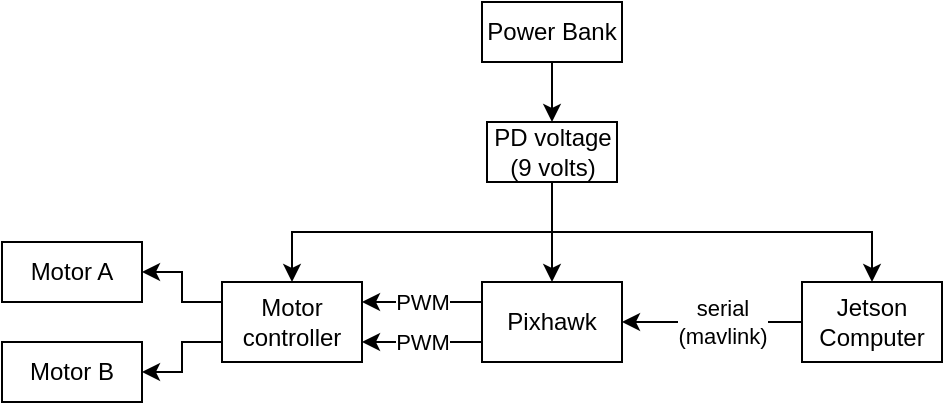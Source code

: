 <mxfile version="20.2.3" type="device"><diagram id="_Gi0OZtWfn4fuSM_ZZYW" name="overview"><mxGraphModel dx="593" dy="368" grid="1" gridSize="10" guides="1" tooltips="1" connect="1" arrows="1" fold="1" page="1" pageScale="1" pageWidth="1100" pageHeight="850" math="0" shadow="0"><root><mxCell id="0"/><mxCell id="1" parent="0"/><mxCell id="lWAj96Npts_Hkw9bGxiM-5" style="edgeStyle=orthogonalEdgeStyle;rounded=0;orthogonalLoop=1;jettySize=auto;html=1;exitX=1;exitY=0.5;exitDx=0;exitDy=0;entryX=0;entryY=0.25;entryDx=0;entryDy=0;startArrow=classic;startFill=1;endArrow=none;endFill=0;" edge="1" parent="1" source="lWAj96Npts_Hkw9bGxiM-1" target="lWAj96Npts_Hkw9bGxiM-4"><mxGeometry relative="1" as="geometry"/></mxCell><mxCell id="lWAj96Npts_Hkw9bGxiM-1" value="Motor A" style="rounded=0;whiteSpace=wrap;html=1;" vertex="1" parent="1"><mxGeometry x="110" y="320" width="70" height="30" as="geometry"/></mxCell><mxCell id="lWAj96Npts_Hkw9bGxiM-6" style="edgeStyle=orthogonalEdgeStyle;rounded=0;orthogonalLoop=1;jettySize=auto;html=1;exitX=1;exitY=0.5;exitDx=0;exitDy=0;entryX=0;entryY=0.75;entryDx=0;entryDy=0;startArrow=classic;startFill=1;endArrow=none;endFill=0;" edge="1" parent="1" source="lWAj96Npts_Hkw9bGxiM-3" target="lWAj96Npts_Hkw9bGxiM-4"><mxGeometry relative="1" as="geometry"/></mxCell><mxCell id="lWAj96Npts_Hkw9bGxiM-3" value="Motor B" style="rounded=0;whiteSpace=wrap;html=1;" vertex="1" parent="1"><mxGeometry x="110" y="370" width="70" height="30" as="geometry"/></mxCell><mxCell id="lWAj96Npts_Hkw9bGxiM-4" value="Motor controller" style="rounded=0;whiteSpace=wrap;html=1;" vertex="1" parent="1"><mxGeometry x="220" y="340" width="70" height="40" as="geometry"/></mxCell><mxCell id="lWAj96Npts_Hkw9bGxiM-8" style="edgeStyle=orthogonalEdgeStyle;rounded=0;orthogonalLoop=1;jettySize=auto;html=1;exitX=0;exitY=0.25;exitDx=0;exitDy=0;entryX=1;entryY=0.25;entryDx=0;entryDy=0;" edge="1" parent="1" source="lWAj96Npts_Hkw9bGxiM-7" target="lWAj96Npts_Hkw9bGxiM-4"><mxGeometry relative="1" as="geometry"/></mxCell><mxCell id="lWAj96Npts_Hkw9bGxiM-10" value="PWM" style="edgeLabel;html=1;align=center;verticalAlign=middle;resizable=0;points=[];" vertex="1" connectable="0" parent="lWAj96Npts_Hkw9bGxiM-8"><mxGeometry x="0.101" relative="1" as="geometry"><mxPoint x="3" as="offset"/></mxGeometry></mxCell><mxCell id="lWAj96Npts_Hkw9bGxiM-9" style="edgeStyle=orthogonalEdgeStyle;rounded=0;orthogonalLoop=1;jettySize=auto;html=1;exitX=0;exitY=0.75;exitDx=0;exitDy=0;entryX=1;entryY=0.75;entryDx=0;entryDy=0;" edge="1" parent="1" source="lWAj96Npts_Hkw9bGxiM-7" target="lWAj96Npts_Hkw9bGxiM-4"><mxGeometry relative="1" as="geometry"/></mxCell><mxCell id="lWAj96Npts_Hkw9bGxiM-11" value="PWM" style="edgeLabel;html=1;align=center;verticalAlign=middle;resizable=0;points=[];" vertex="1" connectable="0" parent="lWAj96Npts_Hkw9bGxiM-9"><mxGeometry x="-0.135" relative="1" as="geometry"><mxPoint x="-4" as="offset"/></mxGeometry></mxCell><mxCell id="lWAj96Npts_Hkw9bGxiM-7" value="Pixhawk" style="rounded=0;whiteSpace=wrap;html=1;" vertex="1" parent="1"><mxGeometry x="350" y="340" width="70" height="40" as="geometry"/></mxCell><mxCell id="lWAj96Npts_Hkw9bGxiM-13" style="edgeStyle=orthogonalEdgeStyle;rounded=0;orthogonalLoop=1;jettySize=auto;html=1;exitX=0;exitY=0.5;exitDx=0;exitDy=0;entryX=1;entryY=0.5;entryDx=0;entryDy=0;" edge="1" parent="1" source="lWAj96Npts_Hkw9bGxiM-12" target="lWAj96Npts_Hkw9bGxiM-7"><mxGeometry relative="1" as="geometry"/></mxCell><mxCell id="lWAj96Npts_Hkw9bGxiM-14" value="serial&lt;br&gt;(mavlink)" style="edgeLabel;html=1;align=center;verticalAlign=middle;resizable=0;points=[];" vertex="1" connectable="0" parent="lWAj96Npts_Hkw9bGxiM-13"><mxGeometry x="-0.284" relative="1" as="geometry"><mxPoint x="-8" as="offset"/></mxGeometry></mxCell><mxCell id="lWAj96Npts_Hkw9bGxiM-12" value="Jetson Computer" style="rounded=0;whiteSpace=wrap;html=1;" vertex="1" parent="1"><mxGeometry x="510" y="340" width="70" height="40" as="geometry"/></mxCell><mxCell id="lWAj96Npts_Hkw9bGxiM-17" style="edgeStyle=orthogonalEdgeStyle;rounded=0;orthogonalLoop=1;jettySize=auto;html=1;exitX=0.5;exitY=1;exitDx=0;exitDy=0;entryX=0.5;entryY=0;entryDx=0;entryDy=0;startArrow=none;startFill=0;endArrow=classic;endFill=1;" edge="1" parent="1" source="lWAj96Npts_Hkw9bGxiM-15" target="lWAj96Npts_Hkw9bGxiM-16"><mxGeometry relative="1" as="geometry"/></mxCell><mxCell id="lWAj96Npts_Hkw9bGxiM-15" value="Power Bank" style="rounded=0;whiteSpace=wrap;html=1;" vertex="1" parent="1"><mxGeometry x="350" y="200" width="70" height="30" as="geometry"/></mxCell><mxCell id="lWAj96Npts_Hkw9bGxiM-18" style="edgeStyle=orthogonalEdgeStyle;rounded=0;orthogonalLoop=1;jettySize=auto;html=1;exitX=0.5;exitY=1;exitDx=0;exitDy=0;entryX=0.5;entryY=0;entryDx=0;entryDy=0;startArrow=none;startFill=0;endArrow=classic;endFill=1;" edge="1" parent="1" source="lWAj96Npts_Hkw9bGxiM-16" target="lWAj96Npts_Hkw9bGxiM-4"><mxGeometry relative="1" as="geometry"/></mxCell><mxCell id="lWAj96Npts_Hkw9bGxiM-19" style="edgeStyle=orthogonalEdgeStyle;rounded=0;orthogonalLoop=1;jettySize=auto;html=1;exitX=0.5;exitY=1;exitDx=0;exitDy=0;entryX=0.5;entryY=0;entryDx=0;entryDy=0;startArrow=none;startFill=0;endArrow=classic;endFill=1;" edge="1" parent="1" source="lWAj96Npts_Hkw9bGxiM-16" target="lWAj96Npts_Hkw9bGxiM-7"><mxGeometry relative="1" as="geometry"/></mxCell><mxCell id="lWAj96Npts_Hkw9bGxiM-20" style="edgeStyle=orthogonalEdgeStyle;rounded=0;orthogonalLoop=1;jettySize=auto;html=1;exitX=0.5;exitY=1;exitDx=0;exitDy=0;entryX=0.5;entryY=0;entryDx=0;entryDy=0;startArrow=none;startFill=0;endArrow=classic;endFill=1;" edge="1" parent="1" source="lWAj96Npts_Hkw9bGxiM-16" target="lWAj96Npts_Hkw9bGxiM-12"><mxGeometry relative="1" as="geometry"/></mxCell><mxCell id="lWAj96Npts_Hkw9bGxiM-16" value="PD voltage (9 volts)" style="rounded=0;whiteSpace=wrap;html=1;" vertex="1" parent="1"><mxGeometry x="352.5" y="260" width="65" height="30" as="geometry"/></mxCell></root></mxGraphModel></diagram></mxfile>